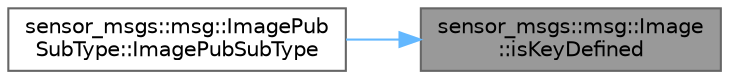 digraph "sensor_msgs::msg::Image::isKeyDefined"
{
 // INTERACTIVE_SVG=YES
 // LATEX_PDF_SIZE
  bgcolor="transparent";
  edge [fontname=Helvetica,fontsize=10,labelfontname=Helvetica,labelfontsize=10];
  node [fontname=Helvetica,fontsize=10,shape=box,height=0.2,width=0.4];
  rankdir="RL";
  Node1 [id="Node000001",label="sensor_msgs::msg::Image\l::isKeyDefined",height=0.2,width=0.4,color="gray40", fillcolor="grey60", style="filled", fontcolor="black",tooltip="This function tells you if the Key has been defined for this type"];
  Node1 -> Node2 [id="edge1_Node000001_Node000002",dir="back",color="steelblue1",style="solid",tooltip=" "];
  Node2 [id="Node000002",label="sensor_msgs::msg::ImagePub\lSubType::ImagePubSubType",height=0.2,width=0.4,color="grey40", fillcolor="white", style="filled",URL="$d2/d1e/classsensor__msgs_1_1msg_1_1ImagePubSubType.html#a2b1613af226b15b50caaeddb0454e8dc",tooltip=" "];
}
